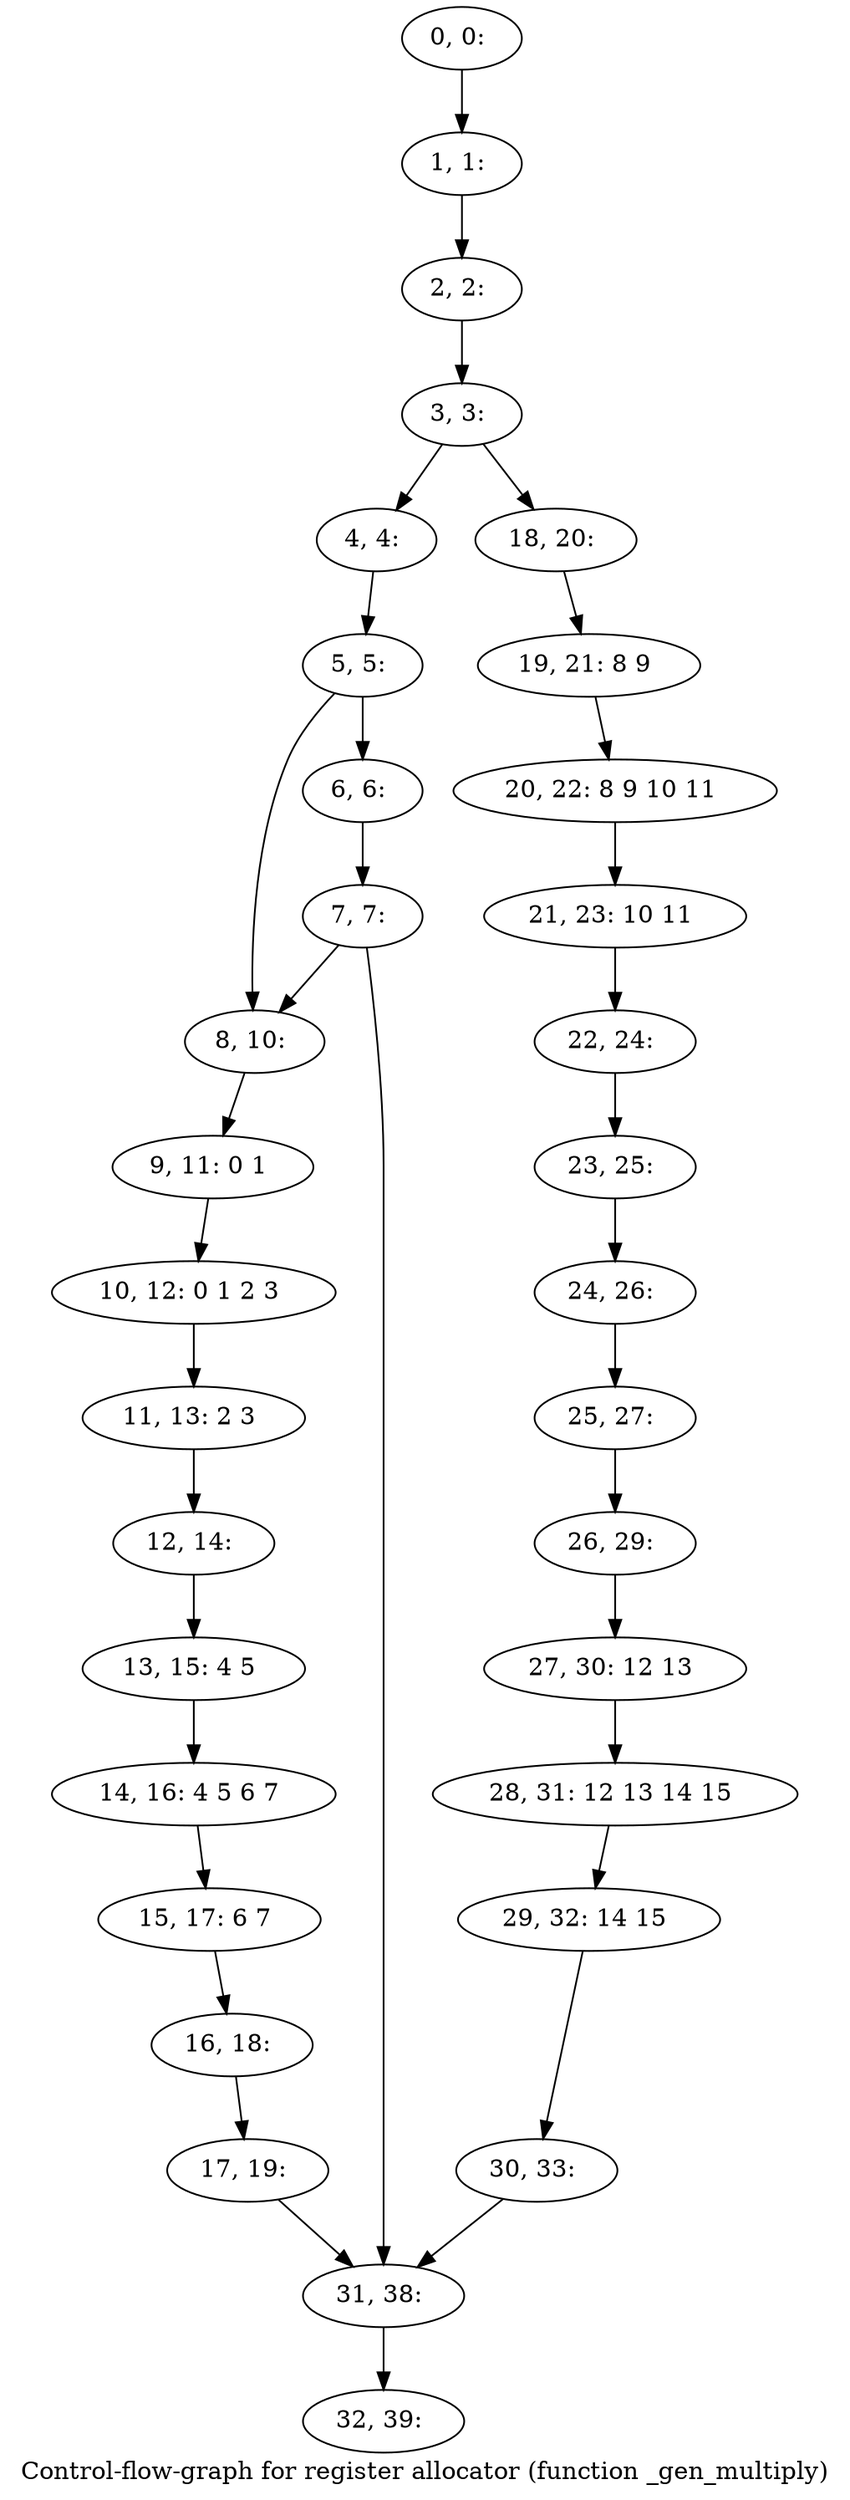 digraph G {
graph [label="Control-flow-graph for register allocator (function _gen_multiply)"]
0[label="0, 0: "];
1[label="1, 1: "];
2[label="2, 2: "];
3[label="3, 3: "];
4[label="4, 4: "];
5[label="5, 5: "];
6[label="6, 6: "];
7[label="7, 7: "];
8[label="8, 10: "];
9[label="9, 11: 0 1 "];
10[label="10, 12: 0 1 2 3 "];
11[label="11, 13: 2 3 "];
12[label="12, 14: "];
13[label="13, 15: 4 5 "];
14[label="14, 16: 4 5 6 7 "];
15[label="15, 17: 6 7 "];
16[label="16, 18: "];
17[label="17, 19: "];
18[label="18, 20: "];
19[label="19, 21: 8 9 "];
20[label="20, 22: 8 9 10 11 "];
21[label="21, 23: 10 11 "];
22[label="22, 24: "];
23[label="23, 25: "];
24[label="24, 26: "];
25[label="25, 27: "];
26[label="26, 29: "];
27[label="27, 30: 12 13 "];
28[label="28, 31: 12 13 14 15 "];
29[label="29, 32: 14 15 "];
30[label="30, 33: "];
31[label="31, 38: "];
32[label="32, 39: "];
0->1 ;
1->2 ;
2->3 ;
3->4 ;
3->18 ;
4->5 ;
5->6 ;
5->8 ;
6->7 ;
7->8 ;
7->31 ;
8->9 ;
9->10 ;
10->11 ;
11->12 ;
12->13 ;
13->14 ;
14->15 ;
15->16 ;
16->17 ;
17->31 ;
18->19 ;
19->20 ;
20->21 ;
21->22 ;
22->23 ;
23->24 ;
24->25 ;
25->26 ;
26->27 ;
27->28 ;
28->29 ;
29->30 ;
30->31 ;
31->32 ;
}
